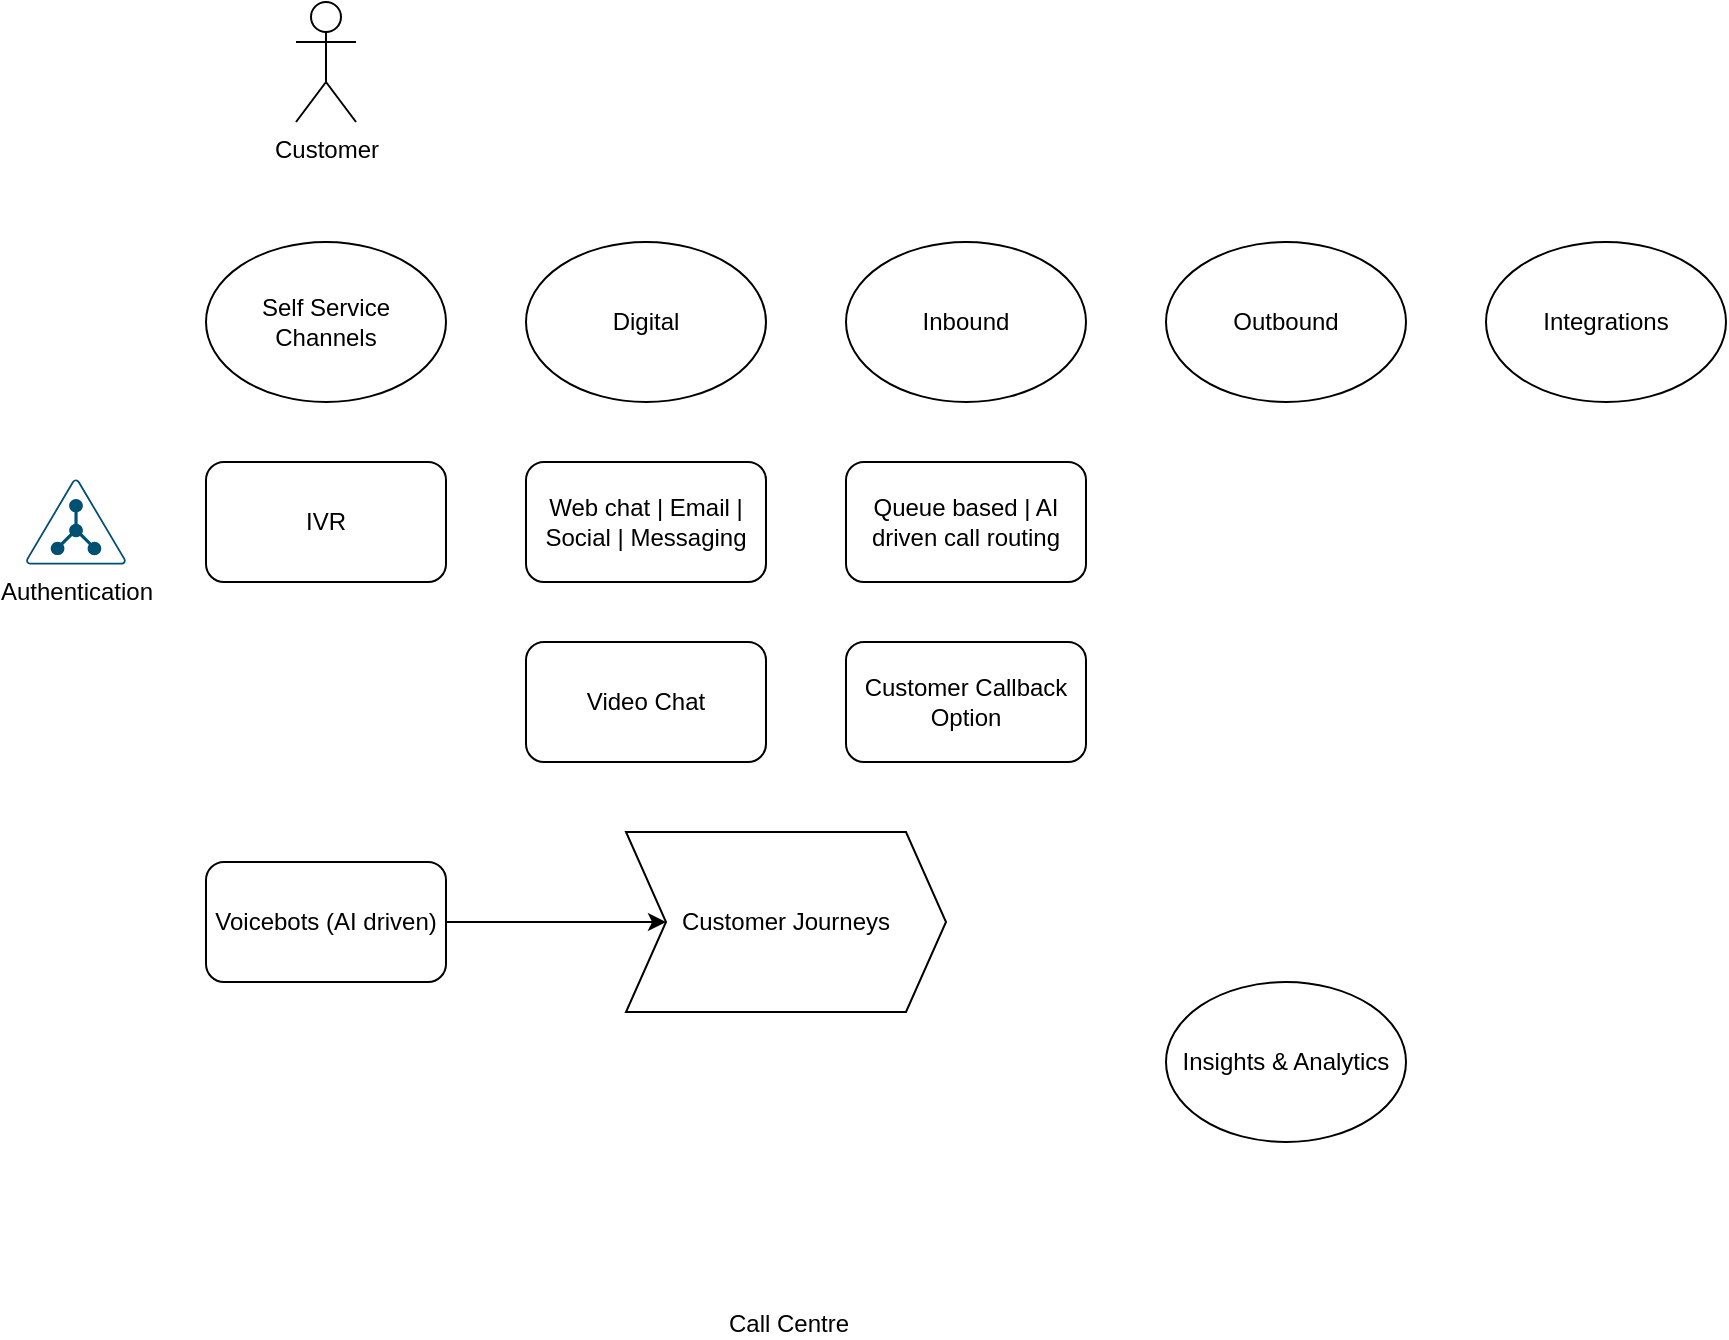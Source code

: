 <mxfile version="14.9.9" type="github">
  <diagram id="4SGCue6jYb8tVdYU8SUc" name="Page-1">
    <mxGraphModel dx="2071" dy="644" grid="1" gridSize="10" guides="1" tooltips="1" connect="1" arrows="1" fold="1" page="1" pageScale="1" pageWidth="850" pageHeight="1100" math="0" shadow="0">
      <root>
        <mxCell id="0" />
        <mxCell id="1" parent="0" />
        <mxCell id="OzxeWZkHRU7RLQRrjXuC-1" value="Customer" style="shape=umlActor;verticalLabelPosition=bottom;verticalAlign=top;html=1;outlineConnect=0;" vertex="1" parent="1">
          <mxGeometry x="85" y="31" width="30" height="60" as="geometry" />
        </mxCell>
        <mxCell id="OzxeWZkHRU7RLQRrjXuC-11" value="Call Centre" style="shape=image;html=1;verticalAlign=top;verticalLabelPosition=bottom;labelBackgroundColor=#ffffff;imageAspect=0;aspect=fixed;image=https://cdn4.iconfinder.com/data/icons/help-and-support-5/64/call-centre-service-customer-telephone-128.png" vertex="1" parent="1">
          <mxGeometry x="302" y="620" width="58" height="58" as="geometry" />
        </mxCell>
        <mxCell id="OzxeWZkHRU7RLQRrjXuC-13" value="Self Service Channels" style="ellipse;whiteSpace=wrap;html=1;" vertex="1" parent="1">
          <mxGeometry x="40" y="151" width="120" height="80" as="geometry" />
        </mxCell>
        <mxCell id="OzxeWZkHRU7RLQRrjXuC-14" value="Digital" style="ellipse;whiteSpace=wrap;html=1;" vertex="1" parent="1">
          <mxGeometry x="200" y="151" width="120" height="80" as="geometry" />
        </mxCell>
        <mxCell id="OzxeWZkHRU7RLQRrjXuC-15" value="Inbound" style="ellipse;whiteSpace=wrap;html=1;" vertex="1" parent="1">
          <mxGeometry x="360" y="151" width="120" height="80" as="geometry" />
        </mxCell>
        <mxCell id="OzxeWZkHRU7RLQRrjXuC-16" value="Outbound" style="ellipse;whiteSpace=wrap;html=1;" vertex="1" parent="1">
          <mxGeometry x="520" y="151" width="120" height="80" as="geometry" />
        </mxCell>
        <mxCell id="OzxeWZkHRU7RLQRrjXuC-17" value="Integrations" style="ellipse;whiteSpace=wrap;html=1;" vertex="1" parent="1">
          <mxGeometry x="680" y="151" width="120" height="80" as="geometry" />
        </mxCell>
        <mxCell id="OzxeWZkHRU7RLQRrjXuC-18" value="Insights &amp;amp; Analytics" style="ellipse;whiteSpace=wrap;html=1;" vertex="1" parent="1">
          <mxGeometry x="520" y="521" width="120" height="80" as="geometry" />
        </mxCell>
        <mxCell id="OzxeWZkHRU7RLQRrjXuC-19" value="IVR" style="rounded=1;whiteSpace=wrap;html=1;" vertex="1" parent="1">
          <mxGeometry x="40" y="261" width="120" height="60" as="geometry" />
        </mxCell>
        <mxCell id="OzxeWZkHRU7RLQRrjXuC-27" value="" style="edgeStyle=orthogonalEdgeStyle;rounded=0;orthogonalLoop=1;jettySize=auto;html=1;" edge="1" parent="1" source="OzxeWZkHRU7RLQRrjXuC-20" target="OzxeWZkHRU7RLQRrjXuC-26">
          <mxGeometry relative="1" as="geometry" />
        </mxCell>
        <mxCell id="OzxeWZkHRU7RLQRrjXuC-20" value="Voicebots (AI driven)" style="rounded=1;whiteSpace=wrap;html=1;" vertex="1" parent="1">
          <mxGeometry x="40" y="461" width="120" height="60" as="geometry" />
        </mxCell>
        <mxCell id="OzxeWZkHRU7RLQRrjXuC-23" value="Authentication" style="points=[[0.5,0,0],[0.765,0.48,0],[0.99,0.98,0],[0.5,1,0],[0.01,0.98,0],[0.235,0.48,0]];verticalLabelPosition=bottom;html=1;verticalAlign=top;aspect=fixed;align=center;pointerEvents=1;shape=mxgraph.cisco19.ldap;fillColor=#005073;strokeColor=none;" vertex="1" parent="1">
          <mxGeometry x="-50" y="269.75" width="50" height="42.5" as="geometry" />
        </mxCell>
        <mxCell id="OzxeWZkHRU7RLQRrjXuC-25" value="" style="shape=image;html=1;verticalAlign=top;verticalLabelPosition=bottom;labelBackgroundColor=#ffffff;imageAspect=0;aspect=fixed;image=https://cdn4.iconfinder.com/data/icons/pretty_office_3/128/binary-tree.png" vertex="1" parent="1">
          <mxGeometry x="66" y="312.25" width="68" height="68" as="geometry" />
        </mxCell>
        <mxCell id="OzxeWZkHRU7RLQRrjXuC-26" value="Customer Journeys" style="shape=step;perimeter=stepPerimeter;whiteSpace=wrap;html=1;fixedSize=1;" vertex="1" parent="1">
          <mxGeometry x="250" y="446" width="160" height="90" as="geometry" />
        </mxCell>
        <mxCell id="OzxeWZkHRU7RLQRrjXuC-29" value="Video Chat" style="rounded=1;whiteSpace=wrap;html=1;" vertex="1" parent="1">
          <mxGeometry x="200" y="351" width="120" height="60" as="geometry" />
        </mxCell>
        <mxCell id="OzxeWZkHRU7RLQRrjXuC-30" value="Web chat | Email | Social | Messaging" style="rounded=1;whiteSpace=wrap;html=1;" vertex="1" parent="1">
          <mxGeometry x="200" y="261" width="120" height="60" as="geometry" />
        </mxCell>
        <mxCell id="OzxeWZkHRU7RLQRrjXuC-31" value="Queue based | AI driven call routing" style="rounded=1;whiteSpace=wrap;html=1;" vertex="1" parent="1">
          <mxGeometry x="360" y="261" width="120" height="60" as="geometry" />
        </mxCell>
        <mxCell id="OzxeWZkHRU7RLQRrjXuC-32" value="Customer Callback Option" style="rounded=1;whiteSpace=wrap;html=1;" vertex="1" parent="1">
          <mxGeometry x="360" y="351" width="120" height="60" as="geometry" />
        </mxCell>
      </root>
    </mxGraphModel>
  </diagram>
</mxfile>
